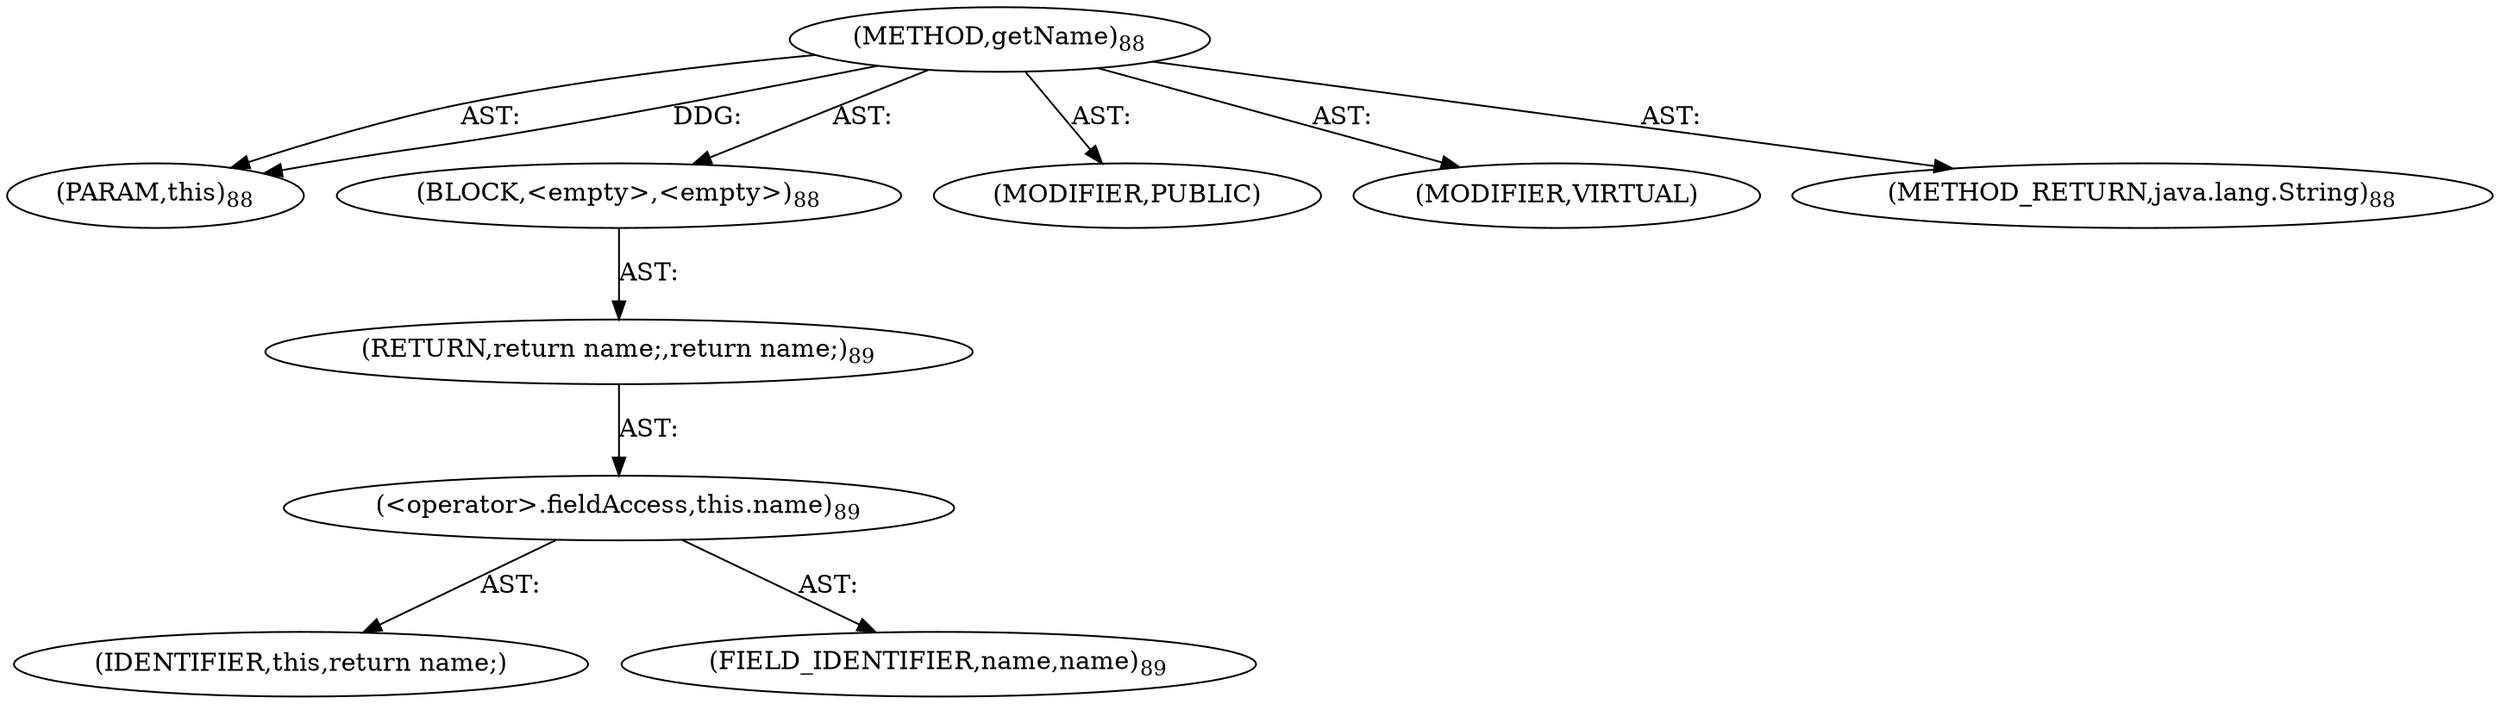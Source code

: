 digraph "getName" {  
"111669149697" [label = <(METHOD,getName)<SUB>88</SUB>> ]
"115964117005" [label = <(PARAM,this)<SUB>88</SUB>> ]
"25769803777" [label = <(BLOCK,&lt;empty&gt;,&lt;empty&gt;)<SUB>88</SUB>> ]
"146028888064" [label = <(RETURN,return name;,return name;)<SUB>89</SUB>> ]
"30064771074" [label = <(&lt;operator&gt;.fieldAccess,this.name)<SUB>89</SUB>> ]
"68719476764" [label = <(IDENTIFIER,this,return name;)> ]
"55834574849" [label = <(FIELD_IDENTIFIER,name,name)<SUB>89</SUB>> ]
"133143986184" [label = <(MODIFIER,PUBLIC)> ]
"133143986185" [label = <(MODIFIER,VIRTUAL)> ]
"128849018881" [label = <(METHOD_RETURN,java.lang.String)<SUB>88</SUB>> ]
  "111669149697" -> "115964117005"  [ label = "AST: "] 
  "111669149697" -> "25769803777"  [ label = "AST: "] 
  "111669149697" -> "133143986184"  [ label = "AST: "] 
  "111669149697" -> "133143986185"  [ label = "AST: "] 
  "111669149697" -> "128849018881"  [ label = "AST: "] 
  "25769803777" -> "146028888064"  [ label = "AST: "] 
  "146028888064" -> "30064771074"  [ label = "AST: "] 
  "30064771074" -> "68719476764"  [ label = "AST: "] 
  "30064771074" -> "55834574849"  [ label = "AST: "] 
  "111669149697" -> "115964117005"  [ label = "DDG: "] 
}
